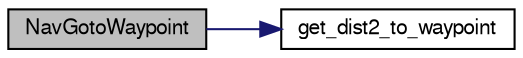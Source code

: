digraph "NavGotoWaypoint"
{
  edge [fontname="FreeSans",fontsize="10",labelfontname="FreeSans",labelfontsize="10"];
  node [fontname="FreeSans",fontsize="10",shape=record];
  rankdir="LR";
  Node1 [label="NavGotoWaypoint",height=0.2,width=0.4,color="black", fillcolor="grey75", style="filled", fontcolor="black"];
  Node1 -> Node2 [color="midnightblue",fontsize="10",style="solid",fontname="FreeSans"];
  Node2 [label="get_dist2_to_waypoint",height=0.2,width=0.4,color="black", fillcolor="white", style="filled",URL="$rotorcraft_2navigation_8h.html#ad4370c1b677df6a67689358a5a8f5014",tooltip="Returns squared horizontal distance to given waypoint. "];
}
